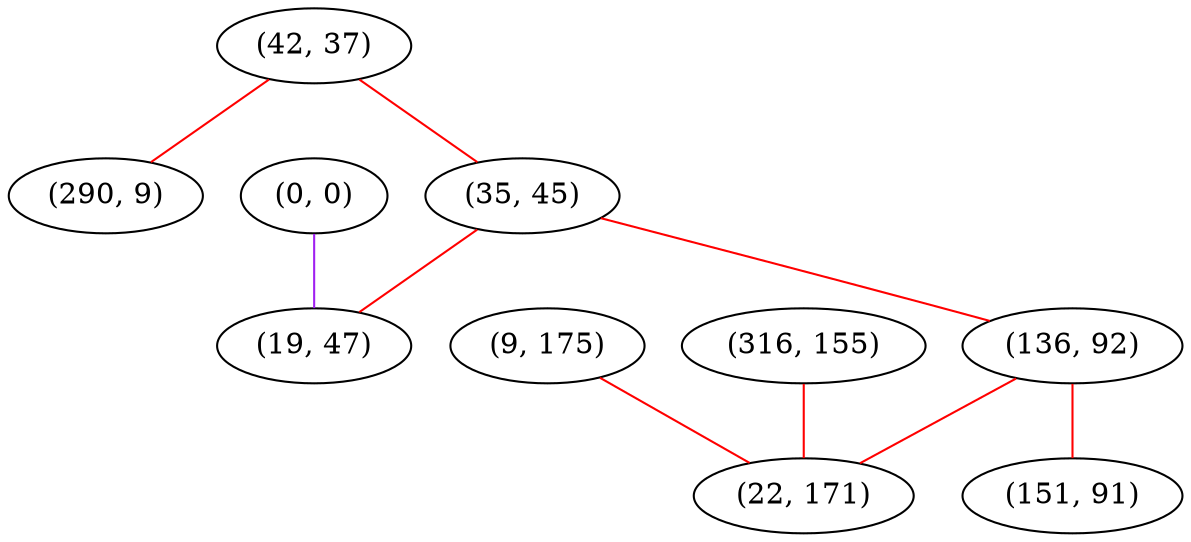 graph "" {
"(42, 37)";
"(0, 0)";
"(290, 9)";
"(35, 45)";
"(9, 175)";
"(19, 47)";
"(316, 155)";
"(136, 92)";
"(22, 171)";
"(151, 91)";
"(42, 37)" -- "(290, 9)"  [color=red, key=0, weight=1];
"(42, 37)" -- "(35, 45)"  [color=red, key=0, weight=1];
"(0, 0)" -- "(19, 47)"  [color=purple, key=0, weight=4];
"(35, 45)" -- "(19, 47)"  [color=red, key=0, weight=1];
"(35, 45)" -- "(136, 92)"  [color=red, key=0, weight=1];
"(9, 175)" -- "(22, 171)"  [color=red, key=0, weight=1];
"(316, 155)" -- "(22, 171)"  [color=red, key=0, weight=1];
"(136, 92)" -- "(22, 171)"  [color=red, key=0, weight=1];
"(136, 92)" -- "(151, 91)"  [color=red, key=0, weight=1];
}
